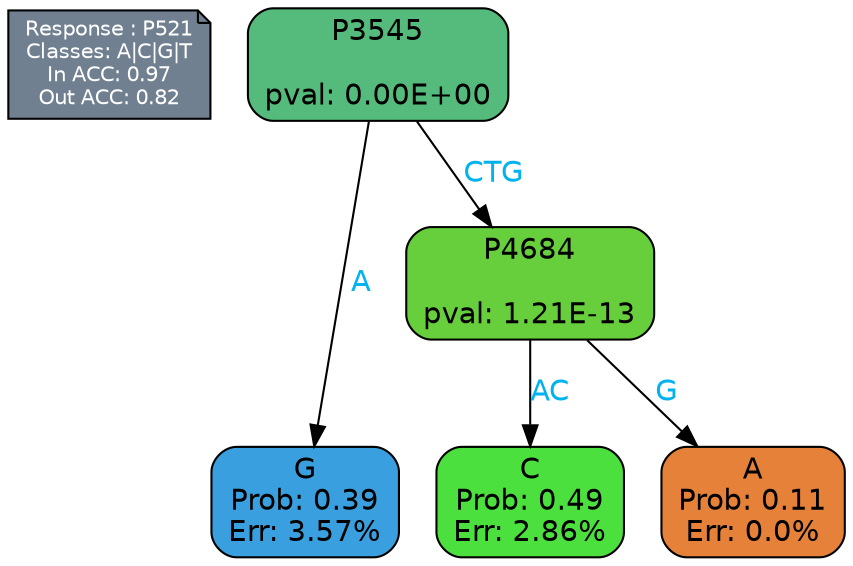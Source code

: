 digraph Tree {
node [shape=box, style="filled, rounded", color="black", fontname=helvetica] ;
graph [ranksep=equally, splines=polylines, bgcolor=transparent, dpi=600] ;
edge [fontname=helvetica] ;
LEGEND [label="Response : P521
Classes: A|C|G|T
In ACC: 0.97
Out ACC: 0.82
",shape=note,align=left,style=filled,fillcolor="slategray",fontcolor="white",fontsize=10];1 [label="P3545

pval: 0.00E+00", fillcolor="#55bb7c"] ;
2 [label="G
Prob: 0.39
Err: 3.57%", fillcolor="#399fde"] ;
3 [label="P4684

pval: 1.21E-13", fillcolor="#67ce3c"] ;
4 [label="C
Prob: 0.49
Err: 2.86%", fillcolor="#4be03d"] ;
5 [label="A
Prob: 0.11
Err: 0.0%", fillcolor="#e58139"] ;
1 -> 2 [label="A",fontcolor=deepskyblue2] ;
1 -> 3 [label="CTG",fontcolor=deepskyblue2] ;
3 -> 4 [label="AC",fontcolor=deepskyblue2] ;
3 -> 5 [label="G",fontcolor=deepskyblue2] ;
{rank = same; 2;4;5;}{rank = same; LEGEND;1;}}